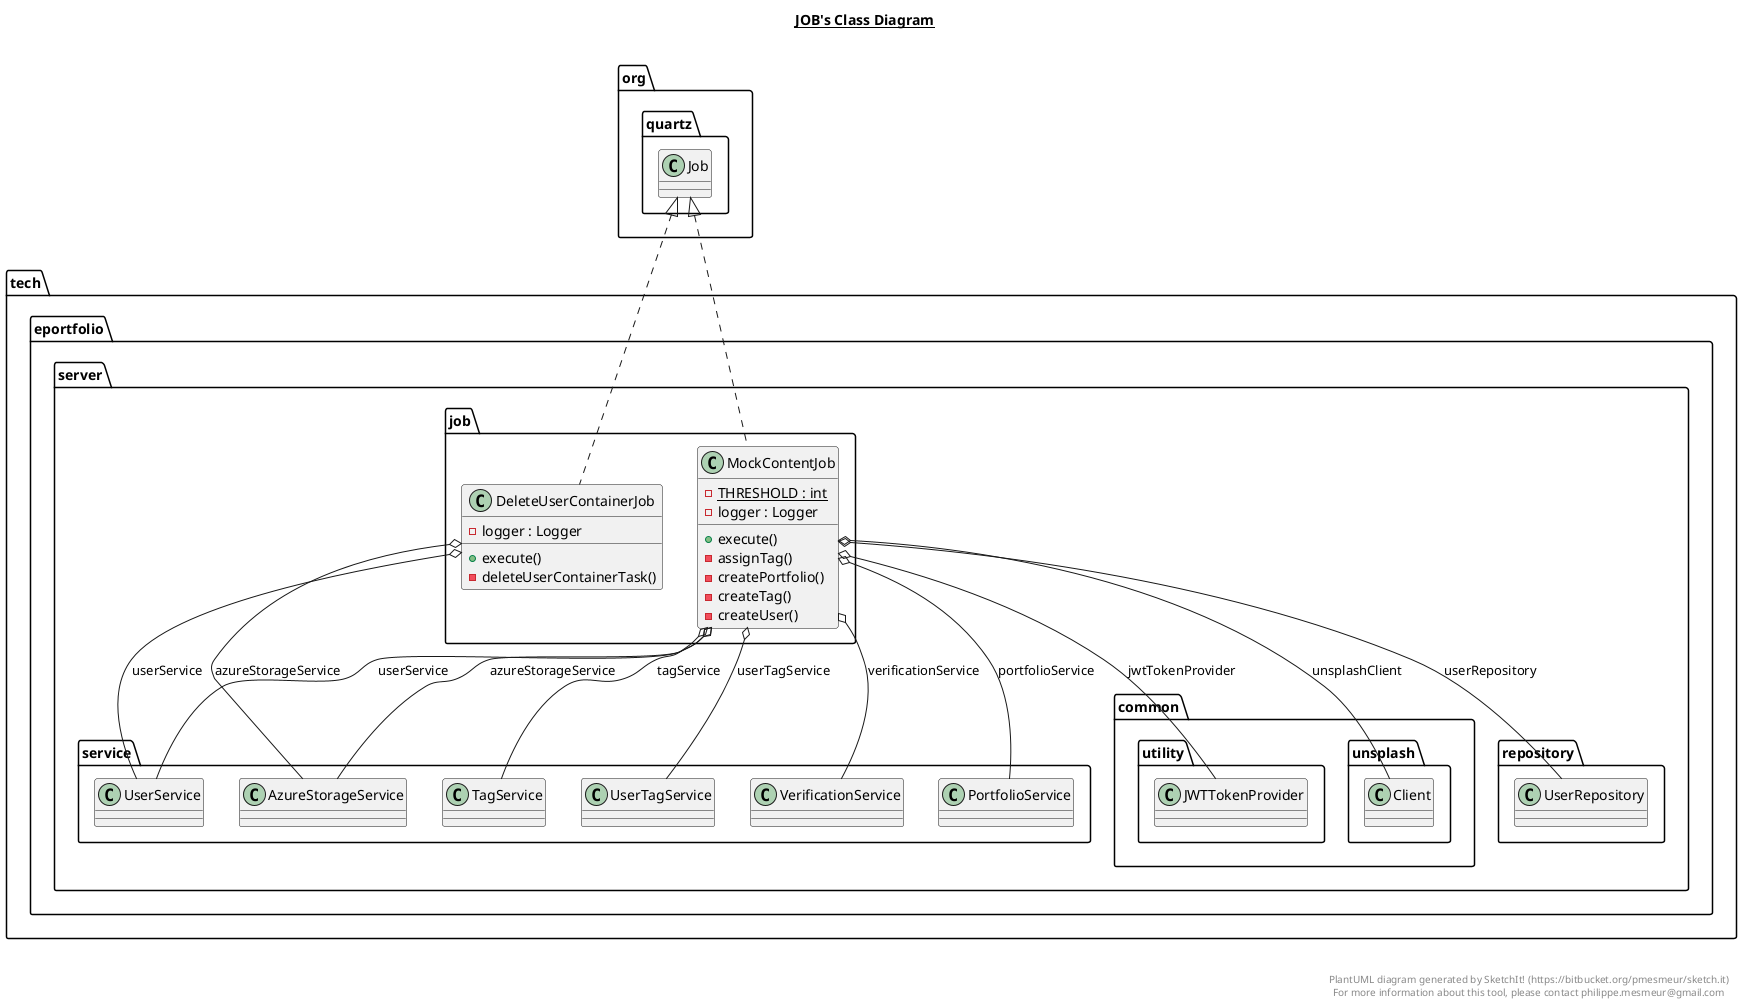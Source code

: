 @startuml

title __JOB's Class Diagram__\n

  namespace tech.eportfolio.server {
    namespace job {
      class tech.eportfolio.server.job.DeleteUserContainerJob {
          - logger : Logger
          + execute()
          - deleteUserContainerTask()
      }
    }
  }
  

  namespace tech.eportfolio.server {
    namespace job {
      class tech.eportfolio.server.job.MockContentJob {
          {static} - THRESHOLD : int
          - logger : Logger
          + execute()
          - assignTag()
          - createPortfolio()
          - createTag()
          - createUser()
      }
    }
  }
  

  tech.eportfolio.server.job.DeleteUserContainerJob .up.|> org.quartz.Job
  tech.eportfolio.server.job.DeleteUserContainerJob o-- tech.eportfolio.server.service.AzureStorageService : azureStorageService
  tech.eportfolio.server.job.DeleteUserContainerJob o-- tech.eportfolio.server.service.UserService : userService
  tech.eportfolio.server.job.MockContentJob .up.|> org.quartz.Job
  tech.eportfolio.server.job.MockContentJob o-- tech.eportfolio.server.service.AzureStorageService : azureStorageService
  tech.eportfolio.server.job.MockContentJob o-- tech.eportfolio.server.common.utility.JWTTokenProvider : jwtTokenProvider
  tech.eportfolio.server.job.MockContentJob o-- tech.eportfolio.server.service.PortfolioService : portfolioService
  tech.eportfolio.server.job.MockContentJob o-- tech.eportfolio.server.service.TagService : tagService
  tech.eportfolio.server.job.MockContentJob o-- tech.eportfolio.server.common.unsplash.Client : unsplashClient
  tech.eportfolio.server.job.MockContentJob o-- tech.eportfolio.server.repository.UserRepository : userRepository
  tech.eportfolio.server.job.MockContentJob o-- tech.eportfolio.server.service.UserService : userService
  tech.eportfolio.server.job.MockContentJob o-- tech.eportfolio.server.service.UserTagService : userTagService
  tech.eportfolio.server.job.MockContentJob o-- tech.eportfolio.server.service.VerificationService : verificationService


right footer


PlantUML diagram generated by SketchIt! (https://bitbucket.org/pmesmeur/sketch.it)
For more information about this tool, please contact philippe.mesmeur@gmail.com
endfooter

@enduml

